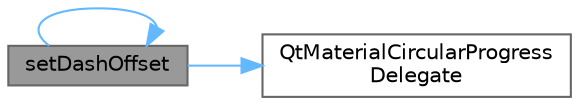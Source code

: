 digraph "setDashOffset"
{
 // LATEX_PDF_SIZE
  bgcolor="transparent";
  edge [fontname=Helvetica,fontsize=10,labelfontname=Helvetica,labelfontsize=10];
  node [fontname=Helvetica,fontsize=10,shape=box,height=0.2,width=0.4];
  rankdir="LR";
  Node1 [id="Node000001",label="setDashOffset",height=0.2,width=0.4,color="gray40", fillcolor="grey60", style="filled", fontcolor="black",tooltip="设置虚线偏移"];
  Node1 -> Node2 [id="edge1_Node000001_Node000002",color="steelblue1",style="solid",tooltip=" "];
  Node2 [id="Node000002",label="QtMaterialCircularProgress\lDelegate",height=0.2,width=0.4,color="grey40", fillcolor="white", style="filled",URL="$class_qt_material_circular_progress_delegate.html#a936aaf9aaee17f08614307fa870f599d",tooltip="构造函数，初始化动画代理"];
  Node1 -> Node1 [id="edge2_Node000001_Node000001",color="steelblue1",style="solid",tooltip=" "];
}
